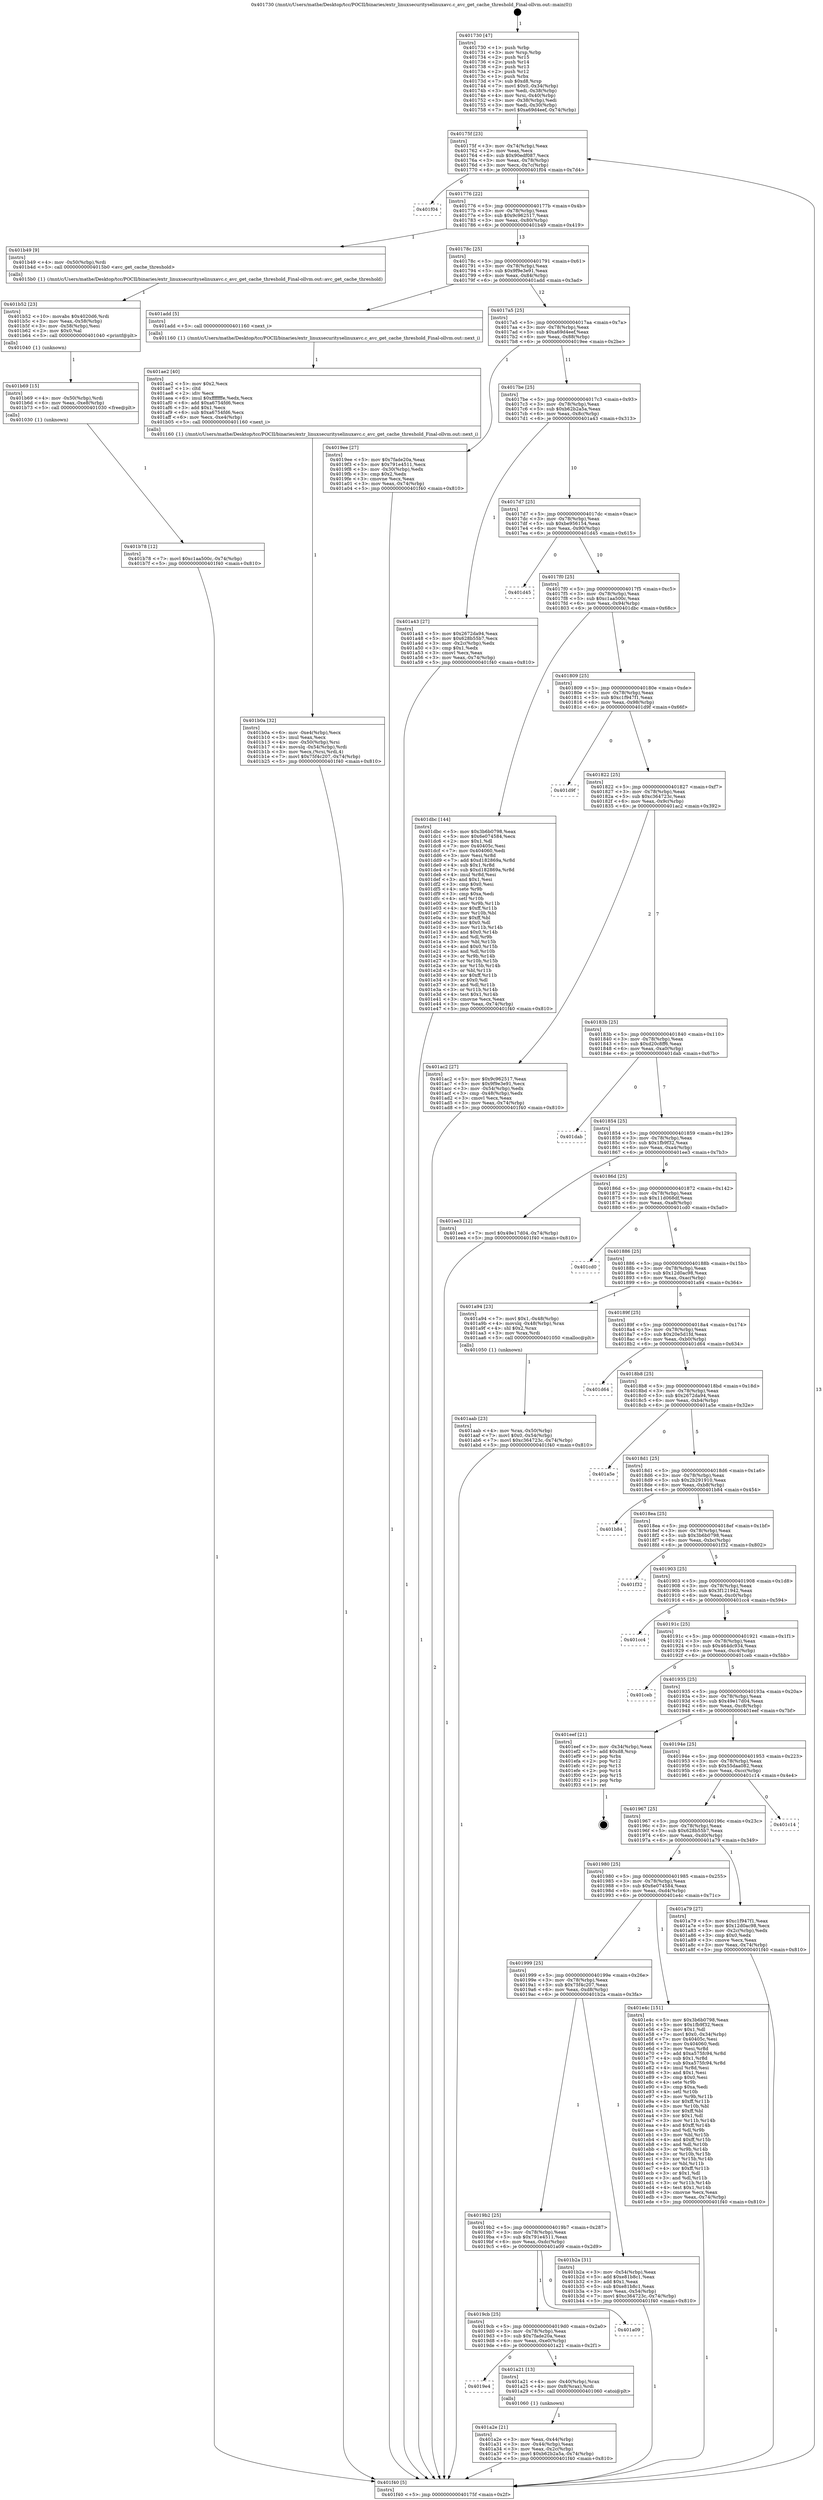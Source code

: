digraph "0x401730" {
  label = "0x401730 (/mnt/c/Users/mathe/Desktop/tcc/POCII/binaries/extr_linuxsecurityselinuxavc.c_avc_get_cache_threshold_Final-ollvm.out::main(0))"
  labelloc = "t"
  node[shape=record]

  Entry [label="",width=0.3,height=0.3,shape=circle,fillcolor=black,style=filled]
  "0x40175f" [label="{
     0x40175f [23]\l
     | [instrs]\l
     &nbsp;&nbsp;0x40175f \<+3\>: mov -0x74(%rbp),%eax\l
     &nbsp;&nbsp;0x401762 \<+2\>: mov %eax,%ecx\l
     &nbsp;&nbsp;0x401764 \<+6\>: sub $0x90edf087,%ecx\l
     &nbsp;&nbsp;0x40176a \<+3\>: mov %eax,-0x78(%rbp)\l
     &nbsp;&nbsp;0x40176d \<+3\>: mov %ecx,-0x7c(%rbp)\l
     &nbsp;&nbsp;0x401770 \<+6\>: je 0000000000401f04 \<main+0x7d4\>\l
  }"]
  "0x401f04" [label="{
     0x401f04\l
  }", style=dashed]
  "0x401776" [label="{
     0x401776 [22]\l
     | [instrs]\l
     &nbsp;&nbsp;0x401776 \<+5\>: jmp 000000000040177b \<main+0x4b\>\l
     &nbsp;&nbsp;0x40177b \<+3\>: mov -0x78(%rbp),%eax\l
     &nbsp;&nbsp;0x40177e \<+5\>: sub $0x9c962517,%eax\l
     &nbsp;&nbsp;0x401783 \<+3\>: mov %eax,-0x80(%rbp)\l
     &nbsp;&nbsp;0x401786 \<+6\>: je 0000000000401b49 \<main+0x419\>\l
  }"]
  Exit [label="",width=0.3,height=0.3,shape=circle,fillcolor=black,style=filled,peripheries=2]
  "0x401b49" [label="{
     0x401b49 [9]\l
     | [instrs]\l
     &nbsp;&nbsp;0x401b49 \<+4\>: mov -0x50(%rbp),%rdi\l
     &nbsp;&nbsp;0x401b4d \<+5\>: call 00000000004015b0 \<avc_get_cache_threshold\>\l
     | [calls]\l
     &nbsp;&nbsp;0x4015b0 \{1\} (/mnt/c/Users/mathe/Desktop/tcc/POCII/binaries/extr_linuxsecurityselinuxavc.c_avc_get_cache_threshold_Final-ollvm.out::avc_get_cache_threshold)\l
  }"]
  "0x40178c" [label="{
     0x40178c [25]\l
     | [instrs]\l
     &nbsp;&nbsp;0x40178c \<+5\>: jmp 0000000000401791 \<main+0x61\>\l
     &nbsp;&nbsp;0x401791 \<+3\>: mov -0x78(%rbp),%eax\l
     &nbsp;&nbsp;0x401794 \<+5\>: sub $0x9f9e3e91,%eax\l
     &nbsp;&nbsp;0x401799 \<+6\>: mov %eax,-0x84(%rbp)\l
     &nbsp;&nbsp;0x40179f \<+6\>: je 0000000000401add \<main+0x3ad\>\l
  }"]
  "0x401b78" [label="{
     0x401b78 [12]\l
     | [instrs]\l
     &nbsp;&nbsp;0x401b78 \<+7\>: movl $0xc1aa500c,-0x74(%rbp)\l
     &nbsp;&nbsp;0x401b7f \<+5\>: jmp 0000000000401f40 \<main+0x810\>\l
  }"]
  "0x401add" [label="{
     0x401add [5]\l
     | [instrs]\l
     &nbsp;&nbsp;0x401add \<+5\>: call 0000000000401160 \<next_i\>\l
     | [calls]\l
     &nbsp;&nbsp;0x401160 \{1\} (/mnt/c/Users/mathe/Desktop/tcc/POCII/binaries/extr_linuxsecurityselinuxavc.c_avc_get_cache_threshold_Final-ollvm.out::next_i)\l
  }"]
  "0x4017a5" [label="{
     0x4017a5 [25]\l
     | [instrs]\l
     &nbsp;&nbsp;0x4017a5 \<+5\>: jmp 00000000004017aa \<main+0x7a\>\l
     &nbsp;&nbsp;0x4017aa \<+3\>: mov -0x78(%rbp),%eax\l
     &nbsp;&nbsp;0x4017ad \<+5\>: sub $0xa69d4eef,%eax\l
     &nbsp;&nbsp;0x4017b2 \<+6\>: mov %eax,-0x88(%rbp)\l
     &nbsp;&nbsp;0x4017b8 \<+6\>: je 00000000004019ee \<main+0x2be\>\l
  }"]
  "0x401b69" [label="{
     0x401b69 [15]\l
     | [instrs]\l
     &nbsp;&nbsp;0x401b69 \<+4\>: mov -0x50(%rbp),%rdi\l
     &nbsp;&nbsp;0x401b6d \<+6\>: mov %eax,-0xe8(%rbp)\l
     &nbsp;&nbsp;0x401b73 \<+5\>: call 0000000000401030 \<free@plt\>\l
     | [calls]\l
     &nbsp;&nbsp;0x401030 \{1\} (unknown)\l
  }"]
  "0x4019ee" [label="{
     0x4019ee [27]\l
     | [instrs]\l
     &nbsp;&nbsp;0x4019ee \<+5\>: mov $0x7fade20a,%eax\l
     &nbsp;&nbsp;0x4019f3 \<+5\>: mov $0x791e4511,%ecx\l
     &nbsp;&nbsp;0x4019f8 \<+3\>: mov -0x30(%rbp),%edx\l
     &nbsp;&nbsp;0x4019fb \<+3\>: cmp $0x2,%edx\l
     &nbsp;&nbsp;0x4019fe \<+3\>: cmovne %ecx,%eax\l
     &nbsp;&nbsp;0x401a01 \<+3\>: mov %eax,-0x74(%rbp)\l
     &nbsp;&nbsp;0x401a04 \<+5\>: jmp 0000000000401f40 \<main+0x810\>\l
  }"]
  "0x4017be" [label="{
     0x4017be [25]\l
     | [instrs]\l
     &nbsp;&nbsp;0x4017be \<+5\>: jmp 00000000004017c3 \<main+0x93\>\l
     &nbsp;&nbsp;0x4017c3 \<+3\>: mov -0x78(%rbp),%eax\l
     &nbsp;&nbsp;0x4017c6 \<+5\>: sub $0xb62b2a5a,%eax\l
     &nbsp;&nbsp;0x4017cb \<+6\>: mov %eax,-0x8c(%rbp)\l
     &nbsp;&nbsp;0x4017d1 \<+6\>: je 0000000000401a43 \<main+0x313\>\l
  }"]
  "0x401f40" [label="{
     0x401f40 [5]\l
     | [instrs]\l
     &nbsp;&nbsp;0x401f40 \<+5\>: jmp 000000000040175f \<main+0x2f\>\l
  }"]
  "0x401730" [label="{
     0x401730 [47]\l
     | [instrs]\l
     &nbsp;&nbsp;0x401730 \<+1\>: push %rbp\l
     &nbsp;&nbsp;0x401731 \<+3\>: mov %rsp,%rbp\l
     &nbsp;&nbsp;0x401734 \<+2\>: push %r15\l
     &nbsp;&nbsp;0x401736 \<+2\>: push %r14\l
     &nbsp;&nbsp;0x401738 \<+2\>: push %r13\l
     &nbsp;&nbsp;0x40173a \<+2\>: push %r12\l
     &nbsp;&nbsp;0x40173c \<+1\>: push %rbx\l
     &nbsp;&nbsp;0x40173d \<+7\>: sub $0xd8,%rsp\l
     &nbsp;&nbsp;0x401744 \<+7\>: movl $0x0,-0x34(%rbp)\l
     &nbsp;&nbsp;0x40174b \<+3\>: mov %edi,-0x38(%rbp)\l
     &nbsp;&nbsp;0x40174e \<+4\>: mov %rsi,-0x40(%rbp)\l
     &nbsp;&nbsp;0x401752 \<+3\>: mov -0x38(%rbp),%edi\l
     &nbsp;&nbsp;0x401755 \<+3\>: mov %edi,-0x30(%rbp)\l
     &nbsp;&nbsp;0x401758 \<+7\>: movl $0xa69d4eef,-0x74(%rbp)\l
  }"]
  "0x401b52" [label="{
     0x401b52 [23]\l
     | [instrs]\l
     &nbsp;&nbsp;0x401b52 \<+10\>: movabs $0x4020d6,%rdi\l
     &nbsp;&nbsp;0x401b5c \<+3\>: mov %eax,-0x58(%rbp)\l
     &nbsp;&nbsp;0x401b5f \<+3\>: mov -0x58(%rbp),%esi\l
     &nbsp;&nbsp;0x401b62 \<+2\>: mov $0x0,%al\l
     &nbsp;&nbsp;0x401b64 \<+5\>: call 0000000000401040 \<printf@plt\>\l
     | [calls]\l
     &nbsp;&nbsp;0x401040 \{1\} (unknown)\l
  }"]
  "0x401a43" [label="{
     0x401a43 [27]\l
     | [instrs]\l
     &nbsp;&nbsp;0x401a43 \<+5\>: mov $0x2672da94,%eax\l
     &nbsp;&nbsp;0x401a48 \<+5\>: mov $0x628b55b7,%ecx\l
     &nbsp;&nbsp;0x401a4d \<+3\>: mov -0x2c(%rbp),%edx\l
     &nbsp;&nbsp;0x401a50 \<+3\>: cmp $0x1,%edx\l
     &nbsp;&nbsp;0x401a53 \<+3\>: cmovl %ecx,%eax\l
     &nbsp;&nbsp;0x401a56 \<+3\>: mov %eax,-0x74(%rbp)\l
     &nbsp;&nbsp;0x401a59 \<+5\>: jmp 0000000000401f40 \<main+0x810\>\l
  }"]
  "0x4017d7" [label="{
     0x4017d7 [25]\l
     | [instrs]\l
     &nbsp;&nbsp;0x4017d7 \<+5\>: jmp 00000000004017dc \<main+0xac\>\l
     &nbsp;&nbsp;0x4017dc \<+3\>: mov -0x78(%rbp),%eax\l
     &nbsp;&nbsp;0x4017df \<+5\>: sub $0xbe956154,%eax\l
     &nbsp;&nbsp;0x4017e4 \<+6\>: mov %eax,-0x90(%rbp)\l
     &nbsp;&nbsp;0x4017ea \<+6\>: je 0000000000401d45 \<main+0x615\>\l
  }"]
  "0x401b0a" [label="{
     0x401b0a [32]\l
     | [instrs]\l
     &nbsp;&nbsp;0x401b0a \<+6\>: mov -0xe4(%rbp),%ecx\l
     &nbsp;&nbsp;0x401b10 \<+3\>: imul %eax,%ecx\l
     &nbsp;&nbsp;0x401b13 \<+4\>: mov -0x50(%rbp),%rsi\l
     &nbsp;&nbsp;0x401b17 \<+4\>: movslq -0x54(%rbp),%rdi\l
     &nbsp;&nbsp;0x401b1b \<+3\>: mov %ecx,(%rsi,%rdi,4)\l
     &nbsp;&nbsp;0x401b1e \<+7\>: movl $0x75f4c207,-0x74(%rbp)\l
     &nbsp;&nbsp;0x401b25 \<+5\>: jmp 0000000000401f40 \<main+0x810\>\l
  }"]
  "0x401d45" [label="{
     0x401d45\l
  }", style=dashed]
  "0x4017f0" [label="{
     0x4017f0 [25]\l
     | [instrs]\l
     &nbsp;&nbsp;0x4017f0 \<+5\>: jmp 00000000004017f5 \<main+0xc5\>\l
     &nbsp;&nbsp;0x4017f5 \<+3\>: mov -0x78(%rbp),%eax\l
     &nbsp;&nbsp;0x4017f8 \<+5\>: sub $0xc1aa500c,%eax\l
     &nbsp;&nbsp;0x4017fd \<+6\>: mov %eax,-0x94(%rbp)\l
     &nbsp;&nbsp;0x401803 \<+6\>: je 0000000000401dbc \<main+0x68c\>\l
  }"]
  "0x401ae2" [label="{
     0x401ae2 [40]\l
     | [instrs]\l
     &nbsp;&nbsp;0x401ae2 \<+5\>: mov $0x2,%ecx\l
     &nbsp;&nbsp;0x401ae7 \<+1\>: cltd\l
     &nbsp;&nbsp;0x401ae8 \<+2\>: idiv %ecx\l
     &nbsp;&nbsp;0x401aea \<+6\>: imul $0xfffffffe,%edx,%ecx\l
     &nbsp;&nbsp;0x401af0 \<+6\>: add $0xa6754fd6,%ecx\l
     &nbsp;&nbsp;0x401af6 \<+3\>: add $0x1,%ecx\l
     &nbsp;&nbsp;0x401af9 \<+6\>: sub $0xa6754fd6,%ecx\l
     &nbsp;&nbsp;0x401aff \<+6\>: mov %ecx,-0xe4(%rbp)\l
     &nbsp;&nbsp;0x401b05 \<+5\>: call 0000000000401160 \<next_i\>\l
     | [calls]\l
     &nbsp;&nbsp;0x401160 \{1\} (/mnt/c/Users/mathe/Desktop/tcc/POCII/binaries/extr_linuxsecurityselinuxavc.c_avc_get_cache_threshold_Final-ollvm.out::next_i)\l
  }"]
  "0x401dbc" [label="{
     0x401dbc [144]\l
     | [instrs]\l
     &nbsp;&nbsp;0x401dbc \<+5\>: mov $0x3b6b0798,%eax\l
     &nbsp;&nbsp;0x401dc1 \<+5\>: mov $0x6e074584,%ecx\l
     &nbsp;&nbsp;0x401dc6 \<+2\>: mov $0x1,%dl\l
     &nbsp;&nbsp;0x401dc8 \<+7\>: mov 0x40405c,%esi\l
     &nbsp;&nbsp;0x401dcf \<+7\>: mov 0x404060,%edi\l
     &nbsp;&nbsp;0x401dd6 \<+3\>: mov %esi,%r8d\l
     &nbsp;&nbsp;0x401dd9 \<+7\>: add $0xd182869a,%r8d\l
     &nbsp;&nbsp;0x401de0 \<+4\>: sub $0x1,%r8d\l
     &nbsp;&nbsp;0x401de4 \<+7\>: sub $0xd182869a,%r8d\l
     &nbsp;&nbsp;0x401deb \<+4\>: imul %r8d,%esi\l
     &nbsp;&nbsp;0x401def \<+3\>: and $0x1,%esi\l
     &nbsp;&nbsp;0x401df2 \<+3\>: cmp $0x0,%esi\l
     &nbsp;&nbsp;0x401df5 \<+4\>: sete %r9b\l
     &nbsp;&nbsp;0x401df9 \<+3\>: cmp $0xa,%edi\l
     &nbsp;&nbsp;0x401dfc \<+4\>: setl %r10b\l
     &nbsp;&nbsp;0x401e00 \<+3\>: mov %r9b,%r11b\l
     &nbsp;&nbsp;0x401e03 \<+4\>: xor $0xff,%r11b\l
     &nbsp;&nbsp;0x401e07 \<+3\>: mov %r10b,%bl\l
     &nbsp;&nbsp;0x401e0a \<+3\>: xor $0xff,%bl\l
     &nbsp;&nbsp;0x401e0d \<+3\>: xor $0x0,%dl\l
     &nbsp;&nbsp;0x401e10 \<+3\>: mov %r11b,%r14b\l
     &nbsp;&nbsp;0x401e13 \<+4\>: and $0x0,%r14b\l
     &nbsp;&nbsp;0x401e17 \<+3\>: and %dl,%r9b\l
     &nbsp;&nbsp;0x401e1a \<+3\>: mov %bl,%r15b\l
     &nbsp;&nbsp;0x401e1d \<+4\>: and $0x0,%r15b\l
     &nbsp;&nbsp;0x401e21 \<+3\>: and %dl,%r10b\l
     &nbsp;&nbsp;0x401e24 \<+3\>: or %r9b,%r14b\l
     &nbsp;&nbsp;0x401e27 \<+3\>: or %r10b,%r15b\l
     &nbsp;&nbsp;0x401e2a \<+3\>: xor %r15b,%r14b\l
     &nbsp;&nbsp;0x401e2d \<+3\>: or %bl,%r11b\l
     &nbsp;&nbsp;0x401e30 \<+4\>: xor $0xff,%r11b\l
     &nbsp;&nbsp;0x401e34 \<+3\>: or $0x0,%dl\l
     &nbsp;&nbsp;0x401e37 \<+3\>: and %dl,%r11b\l
     &nbsp;&nbsp;0x401e3a \<+3\>: or %r11b,%r14b\l
     &nbsp;&nbsp;0x401e3d \<+4\>: test $0x1,%r14b\l
     &nbsp;&nbsp;0x401e41 \<+3\>: cmovne %ecx,%eax\l
     &nbsp;&nbsp;0x401e44 \<+3\>: mov %eax,-0x74(%rbp)\l
     &nbsp;&nbsp;0x401e47 \<+5\>: jmp 0000000000401f40 \<main+0x810\>\l
  }"]
  "0x401809" [label="{
     0x401809 [25]\l
     | [instrs]\l
     &nbsp;&nbsp;0x401809 \<+5\>: jmp 000000000040180e \<main+0xde\>\l
     &nbsp;&nbsp;0x40180e \<+3\>: mov -0x78(%rbp),%eax\l
     &nbsp;&nbsp;0x401811 \<+5\>: sub $0xc1f947f1,%eax\l
     &nbsp;&nbsp;0x401816 \<+6\>: mov %eax,-0x98(%rbp)\l
     &nbsp;&nbsp;0x40181c \<+6\>: je 0000000000401d9f \<main+0x66f\>\l
  }"]
  "0x401aab" [label="{
     0x401aab [23]\l
     | [instrs]\l
     &nbsp;&nbsp;0x401aab \<+4\>: mov %rax,-0x50(%rbp)\l
     &nbsp;&nbsp;0x401aaf \<+7\>: movl $0x0,-0x54(%rbp)\l
     &nbsp;&nbsp;0x401ab6 \<+7\>: movl $0xc364723c,-0x74(%rbp)\l
     &nbsp;&nbsp;0x401abd \<+5\>: jmp 0000000000401f40 \<main+0x810\>\l
  }"]
  "0x401d9f" [label="{
     0x401d9f\l
  }", style=dashed]
  "0x401822" [label="{
     0x401822 [25]\l
     | [instrs]\l
     &nbsp;&nbsp;0x401822 \<+5\>: jmp 0000000000401827 \<main+0xf7\>\l
     &nbsp;&nbsp;0x401827 \<+3\>: mov -0x78(%rbp),%eax\l
     &nbsp;&nbsp;0x40182a \<+5\>: sub $0xc364723c,%eax\l
     &nbsp;&nbsp;0x40182f \<+6\>: mov %eax,-0x9c(%rbp)\l
     &nbsp;&nbsp;0x401835 \<+6\>: je 0000000000401ac2 \<main+0x392\>\l
  }"]
  "0x401a2e" [label="{
     0x401a2e [21]\l
     | [instrs]\l
     &nbsp;&nbsp;0x401a2e \<+3\>: mov %eax,-0x44(%rbp)\l
     &nbsp;&nbsp;0x401a31 \<+3\>: mov -0x44(%rbp),%eax\l
     &nbsp;&nbsp;0x401a34 \<+3\>: mov %eax,-0x2c(%rbp)\l
     &nbsp;&nbsp;0x401a37 \<+7\>: movl $0xb62b2a5a,-0x74(%rbp)\l
     &nbsp;&nbsp;0x401a3e \<+5\>: jmp 0000000000401f40 \<main+0x810\>\l
  }"]
  "0x401ac2" [label="{
     0x401ac2 [27]\l
     | [instrs]\l
     &nbsp;&nbsp;0x401ac2 \<+5\>: mov $0x9c962517,%eax\l
     &nbsp;&nbsp;0x401ac7 \<+5\>: mov $0x9f9e3e91,%ecx\l
     &nbsp;&nbsp;0x401acc \<+3\>: mov -0x54(%rbp),%edx\l
     &nbsp;&nbsp;0x401acf \<+3\>: cmp -0x48(%rbp),%edx\l
     &nbsp;&nbsp;0x401ad2 \<+3\>: cmovl %ecx,%eax\l
     &nbsp;&nbsp;0x401ad5 \<+3\>: mov %eax,-0x74(%rbp)\l
     &nbsp;&nbsp;0x401ad8 \<+5\>: jmp 0000000000401f40 \<main+0x810\>\l
  }"]
  "0x40183b" [label="{
     0x40183b [25]\l
     | [instrs]\l
     &nbsp;&nbsp;0x40183b \<+5\>: jmp 0000000000401840 \<main+0x110\>\l
     &nbsp;&nbsp;0x401840 \<+3\>: mov -0x78(%rbp),%eax\l
     &nbsp;&nbsp;0x401843 \<+5\>: sub $0xd20c8ff6,%eax\l
     &nbsp;&nbsp;0x401848 \<+6\>: mov %eax,-0xa0(%rbp)\l
     &nbsp;&nbsp;0x40184e \<+6\>: je 0000000000401dab \<main+0x67b\>\l
  }"]
  "0x4019e4" [label="{
     0x4019e4\l
  }", style=dashed]
  "0x401dab" [label="{
     0x401dab\l
  }", style=dashed]
  "0x401854" [label="{
     0x401854 [25]\l
     | [instrs]\l
     &nbsp;&nbsp;0x401854 \<+5\>: jmp 0000000000401859 \<main+0x129\>\l
     &nbsp;&nbsp;0x401859 \<+3\>: mov -0x78(%rbp),%eax\l
     &nbsp;&nbsp;0x40185c \<+5\>: sub $0x1fb9f32,%eax\l
     &nbsp;&nbsp;0x401861 \<+6\>: mov %eax,-0xa4(%rbp)\l
     &nbsp;&nbsp;0x401867 \<+6\>: je 0000000000401ee3 \<main+0x7b3\>\l
  }"]
  "0x401a21" [label="{
     0x401a21 [13]\l
     | [instrs]\l
     &nbsp;&nbsp;0x401a21 \<+4\>: mov -0x40(%rbp),%rax\l
     &nbsp;&nbsp;0x401a25 \<+4\>: mov 0x8(%rax),%rdi\l
     &nbsp;&nbsp;0x401a29 \<+5\>: call 0000000000401060 \<atoi@plt\>\l
     | [calls]\l
     &nbsp;&nbsp;0x401060 \{1\} (unknown)\l
  }"]
  "0x401ee3" [label="{
     0x401ee3 [12]\l
     | [instrs]\l
     &nbsp;&nbsp;0x401ee3 \<+7\>: movl $0x49e17d04,-0x74(%rbp)\l
     &nbsp;&nbsp;0x401eea \<+5\>: jmp 0000000000401f40 \<main+0x810\>\l
  }"]
  "0x40186d" [label="{
     0x40186d [25]\l
     | [instrs]\l
     &nbsp;&nbsp;0x40186d \<+5\>: jmp 0000000000401872 \<main+0x142\>\l
     &nbsp;&nbsp;0x401872 \<+3\>: mov -0x78(%rbp),%eax\l
     &nbsp;&nbsp;0x401875 \<+5\>: sub $0x11d068df,%eax\l
     &nbsp;&nbsp;0x40187a \<+6\>: mov %eax,-0xa8(%rbp)\l
     &nbsp;&nbsp;0x401880 \<+6\>: je 0000000000401cd0 \<main+0x5a0\>\l
  }"]
  "0x4019cb" [label="{
     0x4019cb [25]\l
     | [instrs]\l
     &nbsp;&nbsp;0x4019cb \<+5\>: jmp 00000000004019d0 \<main+0x2a0\>\l
     &nbsp;&nbsp;0x4019d0 \<+3\>: mov -0x78(%rbp),%eax\l
     &nbsp;&nbsp;0x4019d3 \<+5\>: sub $0x7fade20a,%eax\l
     &nbsp;&nbsp;0x4019d8 \<+6\>: mov %eax,-0xe0(%rbp)\l
     &nbsp;&nbsp;0x4019de \<+6\>: je 0000000000401a21 \<main+0x2f1\>\l
  }"]
  "0x401cd0" [label="{
     0x401cd0\l
  }", style=dashed]
  "0x401886" [label="{
     0x401886 [25]\l
     | [instrs]\l
     &nbsp;&nbsp;0x401886 \<+5\>: jmp 000000000040188b \<main+0x15b\>\l
     &nbsp;&nbsp;0x40188b \<+3\>: mov -0x78(%rbp),%eax\l
     &nbsp;&nbsp;0x40188e \<+5\>: sub $0x12d0ac98,%eax\l
     &nbsp;&nbsp;0x401893 \<+6\>: mov %eax,-0xac(%rbp)\l
     &nbsp;&nbsp;0x401899 \<+6\>: je 0000000000401a94 \<main+0x364\>\l
  }"]
  "0x401a09" [label="{
     0x401a09\l
  }", style=dashed]
  "0x401a94" [label="{
     0x401a94 [23]\l
     | [instrs]\l
     &nbsp;&nbsp;0x401a94 \<+7\>: movl $0x1,-0x48(%rbp)\l
     &nbsp;&nbsp;0x401a9b \<+4\>: movslq -0x48(%rbp),%rax\l
     &nbsp;&nbsp;0x401a9f \<+4\>: shl $0x2,%rax\l
     &nbsp;&nbsp;0x401aa3 \<+3\>: mov %rax,%rdi\l
     &nbsp;&nbsp;0x401aa6 \<+5\>: call 0000000000401050 \<malloc@plt\>\l
     | [calls]\l
     &nbsp;&nbsp;0x401050 \{1\} (unknown)\l
  }"]
  "0x40189f" [label="{
     0x40189f [25]\l
     | [instrs]\l
     &nbsp;&nbsp;0x40189f \<+5\>: jmp 00000000004018a4 \<main+0x174\>\l
     &nbsp;&nbsp;0x4018a4 \<+3\>: mov -0x78(%rbp),%eax\l
     &nbsp;&nbsp;0x4018a7 \<+5\>: sub $0x20e5d1fd,%eax\l
     &nbsp;&nbsp;0x4018ac \<+6\>: mov %eax,-0xb0(%rbp)\l
     &nbsp;&nbsp;0x4018b2 \<+6\>: je 0000000000401d64 \<main+0x634\>\l
  }"]
  "0x4019b2" [label="{
     0x4019b2 [25]\l
     | [instrs]\l
     &nbsp;&nbsp;0x4019b2 \<+5\>: jmp 00000000004019b7 \<main+0x287\>\l
     &nbsp;&nbsp;0x4019b7 \<+3\>: mov -0x78(%rbp),%eax\l
     &nbsp;&nbsp;0x4019ba \<+5\>: sub $0x791e4511,%eax\l
     &nbsp;&nbsp;0x4019bf \<+6\>: mov %eax,-0xdc(%rbp)\l
     &nbsp;&nbsp;0x4019c5 \<+6\>: je 0000000000401a09 \<main+0x2d9\>\l
  }"]
  "0x401d64" [label="{
     0x401d64\l
  }", style=dashed]
  "0x4018b8" [label="{
     0x4018b8 [25]\l
     | [instrs]\l
     &nbsp;&nbsp;0x4018b8 \<+5\>: jmp 00000000004018bd \<main+0x18d\>\l
     &nbsp;&nbsp;0x4018bd \<+3\>: mov -0x78(%rbp),%eax\l
     &nbsp;&nbsp;0x4018c0 \<+5\>: sub $0x2672da94,%eax\l
     &nbsp;&nbsp;0x4018c5 \<+6\>: mov %eax,-0xb4(%rbp)\l
     &nbsp;&nbsp;0x4018cb \<+6\>: je 0000000000401a5e \<main+0x32e\>\l
  }"]
  "0x401b2a" [label="{
     0x401b2a [31]\l
     | [instrs]\l
     &nbsp;&nbsp;0x401b2a \<+3\>: mov -0x54(%rbp),%eax\l
     &nbsp;&nbsp;0x401b2d \<+5\>: add $0xe81b8c1,%eax\l
     &nbsp;&nbsp;0x401b32 \<+3\>: add $0x1,%eax\l
     &nbsp;&nbsp;0x401b35 \<+5\>: sub $0xe81b8c1,%eax\l
     &nbsp;&nbsp;0x401b3a \<+3\>: mov %eax,-0x54(%rbp)\l
     &nbsp;&nbsp;0x401b3d \<+7\>: movl $0xc364723c,-0x74(%rbp)\l
     &nbsp;&nbsp;0x401b44 \<+5\>: jmp 0000000000401f40 \<main+0x810\>\l
  }"]
  "0x401a5e" [label="{
     0x401a5e\l
  }", style=dashed]
  "0x4018d1" [label="{
     0x4018d1 [25]\l
     | [instrs]\l
     &nbsp;&nbsp;0x4018d1 \<+5\>: jmp 00000000004018d6 \<main+0x1a6\>\l
     &nbsp;&nbsp;0x4018d6 \<+3\>: mov -0x78(%rbp),%eax\l
     &nbsp;&nbsp;0x4018d9 \<+5\>: sub $0x2b291910,%eax\l
     &nbsp;&nbsp;0x4018de \<+6\>: mov %eax,-0xb8(%rbp)\l
     &nbsp;&nbsp;0x4018e4 \<+6\>: je 0000000000401b84 \<main+0x454\>\l
  }"]
  "0x401999" [label="{
     0x401999 [25]\l
     | [instrs]\l
     &nbsp;&nbsp;0x401999 \<+5\>: jmp 000000000040199e \<main+0x26e\>\l
     &nbsp;&nbsp;0x40199e \<+3\>: mov -0x78(%rbp),%eax\l
     &nbsp;&nbsp;0x4019a1 \<+5\>: sub $0x75f4c207,%eax\l
     &nbsp;&nbsp;0x4019a6 \<+6\>: mov %eax,-0xd8(%rbp)\l
     &nbsp;&nbsp;0x4019ac \<+6\>: je 0000000000401b2a \<main+0x3fa\>\l
  }"]
  "0x401b84" [label="{
     0x401b84\l
  }", style=dashed]
  "0x4018ea" [label="{
     0x4018ea [25]\l
     | [instrs]\l
     &nbsp;&nbsp;0x4018ea \<+5\>: jmp 00000000004018ef \<main+0x1bf\>\l
     &nbsp;&nbsp;0x4018ef \<+3\>: mov -0x78(%rbp),%eax\l
     &nbsp;&nbsp;0x4018f2 \<+5\>: sub $0x3b6b0798,%eax\l
     &nbsp;&nbsp;0x4018f7 \<+6\>: mov %eax,-0xbc(%rbp)\l
     &nbsp;&nbsp;0x4018fd \<+6\>: je 0000000000401f32 \<main+0x802\>\l
  }"]
  "0x401e4c" [label="{
     0x401e4c [151]\l
     | [instrs]\l
     &nbsp;&nbsp;0x401e4c \<+5\>: mov $0x3b6b0798,%eax\l
     &nbsp;&nbsp;0x401e51 \<+5\>: mov $0x1fb9f32,%ecx\l
     &nbsp;&nbsp;0x401e56 \<+2\>: mov $0x1,%dl\l
     &nbsp;&nbsp;0x401e58 \<+7\>: movl $0x0,-0x34(%rbp)\l
     &nbsp;&nbsp;0x401e5f \<+7\>: mov 0x40405c,%esi\l
     &nbsp;&nbsp;0x401e66 \<+7\>: mov 0x404060,%edi\l
     &nbsp;&nbsp;0x401e6d \<+3\>: mov %esi,%r8d\l
     &nbsp;&nbsp;0x401e70 \<+7\>: add $0xa575fc94,%r8d\l
     &nbsp;&nbsp;0x401e77 \<+4\>: sub $0x1,%r8d\l
     &nbsp;&nbsp;0x401e7b \<+7\>: sub $0xa575fc94,%r8d\l
     &nbsp;&nbsp;0x401e82 \<+4\>: imul %r8d,%esi\l
     &nbsp;&nbsp;0x401e86 \<+3\>: and $0x1,%esi\l
     &nbsp;&nbsp;0x401e89 \<+3\>: cmp $0x0,%esi\l
     &nbsp;&nbsp;0x401e8c \<+4\>: sete %r9b\l
     &nbsp;&nbsp;0x401e90 \<+3\>: cmp $0xa,%edi\l
     &nbsp;&nbsp;0x401e93 \<+4\>: setl %r10b\l
     &nbsp;&nbsp;0x401e97 \<+3\>: mov %r9b,%r11b\l
     &nbsp;&nbsp;0x401e9a \<+4\>: xor $0xff,%r11b\l
     &nbsp;&nbsp;0x401e9e \<+3\>: mov %r10b,%bl\l
     &nbsp;&nbsp;0x401ea1 \<+3\>: xor $0xff,%bl\l
     &nbsp;&nbsp;0x401ea4 \<+3\>: xor $0x1,%dl\l
     &nbsp;&nbsp;0x401ea7 \<+3\>: mov %r11b,%r14b\l
     &nbsp;&nbsp;0x401eaa \<+4\>: and $0xff,%r14b\l
     &nbsp;&nbsp;0x401eae \<+3\>: and %dl,%r9b\l
     &nbsp;&nbsp;0x401eb1 \<+3\>: mov %bl,%r15b\l
     &nbsp;&nbsp;0x401eb4 \<+4\>: and $0xff,%r15b\l
     &nbsp;&nbsp;0x401eb8 \<+3\>: and %dl,%r10b\l
     &nbsp;&nbsp;0x401ebb \<+3\>: or %r9b,%r14b\l
     &nbsp;&nbsp;0x401ebe \<+3\>: or %r10b,%r15b\l
     &nbsp;&nbsp;0x401ec1 \<+3\>: xor %r15b,%r14b\l
     &nbsp;&nbsp;0x401ec4 \<+3\>: or %bl,%r11b\l
     &nbsp;&nbsp;0x401ec7 \<+4\>: xor $0xff,%r11b\l
     &nbsp;&nbsp;0x401ecb \<+3\>: or $0x1,%dl\l
     &nbsp;&nbsp;0x401ece \<+3\>: and %dl,%r11b\l
     &nbsp;&nbsp;0x401ed1 \<+3\>: or %r11b,%r14b\l
     &nbsp;&nbsp;0x401ed4 \<+4\>: test $0x1,%r14b\l
     &nbsp;&nbsp;0x401ed8 \<+3\>: cmovne %ecx,%eax\l
     &nbsp;&nbsp;0x401edb \<+3\>: mov %eax,-0x74(%rbp)\l
     &nbsp;&nbsp;0x401ede \<+5\>: jmp 0000000000401f40 \<main+0x810\>\l
  }"]
  "0x401f32" [label="{
     0x401f32\l
  }", style=dashed]
  "0x401903" [label="{
     0x401903 [25]\l
     | [instrs]\l
     &nbsp;&nbsp;0x401903 \<+5\>: jmp 0000000000401908 \<main+0x1d8\>\l
     &nbsp;&nbsp;0x401908 \<+3\>: mov -0x78(%rbp),%eax\l
     &nbsp;&nbsp;0x40190b \<+5\>: sub $0x3f121942,%eax\l
     &nbsp;&nbsp;0x401910 \<+6\>: mov %eax,-0xc0(%rbp)\l
     &nbsp;&nbsp;0x401916 \<+6\>: je 0000000000401cc4 \<main+0x594\>\l
  }"]
  "0x401980" [label="{
     0x401980 [25]\l
     | [instrs]\l
     &nbsp;&nbsp;0x401980 \<+5\>: jmp 0000000000401985 \<main+0x255\>\l
     &nbsp;&nbsp;0x401985 \<+3\>: mov -0x78(%rbp),%eax\l
     &nbsp;&nbsp;0x401988 \<+5\>: sub $0x6e074584,%eax\l
     &nbsp;&nbsp;0x40198d \<+6\>: mov %eax,-0xd4(%rbp)\l
     &nbsp;&nbsp;0x401993 \<+6\>: je 0000000000401e4c \<main+0x71c\>\l
  }"]
  "0x401cc4" [label="{
     0x401cc4\l
  }", style=dashed]
  "0x40191c" [label="{
     0x40191c [25]\l
     | [instrs]\l
     &nbsp;&nbsp;0x40191c \<+5\>: jmp 0000000000401921 \<main+0x1f1\>\l
     &nbsp;&nbsp;0x401921 \<+3\>: mov -0x78(%rbp),%eax\l
     &nbsp;&nbsp;0x401924 \<+5\>: sub $0x464dc934,%eax\l
     &nbsp;&nbsp;0x401929 \<+6\>: mov %eax,-0xc4(%rbp)\l
     &nbsp;&nbsp;0x40192f \<+6\>: je 0000000000401ceb \<main+0x5bb\>\l
  }"]
  "0x401a79" [label="{
     0x401a79 [27]\l
     | [instrs]\l
     &nbsp;&nbsp;0x401a79 \<+5\>: mov $0xc1f947f1,%eax\l
     &nbsp;&nbsp;0x401a7e \<+5\>: mov $0x12d0ac98,%ecx\l
     &nbsp;&nbsp;0x401a83 \<+3\>: mov -0x2c(%rbp),%edx\l
     &nbsp;&nbsp;0x401a86 \<+3\>: cmp $0x0,%edx\l
     &nbsp;&nbsp;0x401a89 \<+3\>: cmove %ecx,%eax\l
     &nbsp;&nbsp;0x401a8c \<+3\>: mov %eax,-0x74(%rbp)\l
     &nbsp;&nbsp;0x401a8f \<+5\>: jmp 0000000000401f40 \<main+0x810\>\l
  }"]
  "0x401ceb" [label="{
     0x401ceb\l
  }", style=dashed]
  "0x401935" [label="{
     0x401935 [25]\l
     | [instrs]\l
     &nbsp;&nbsp;0x401935 \<+5\>: jmp 000000000040193a \<main+0x20a\>\l
     &nbsp;&nbsp;0x40193a \<+3\>: mov -0x78(%rbp),%eax\l
     &nbsp;&nbsp;0x40193d \<+5\>: sub $0x49e17d04,%eax\l
     &nbsp;&nbsp;0x401942 \<+6\>: mov %eax,-0xc8(%rbp)\l
     &nbsp;&nbsp;0x401948 \<+6\>: je 0000000000401eef \<main+0x7bf\>\l
  }"]
  "0x401967" [label="{
     0x401967 [25]\l
     | [instrs]\l
     &nbsp;&nbsp;0x401967 \<+5\>: jmp 000000000040196c \<main+0x23c\>\l
     &nbsp;&nbsp;0x40196c \<+3\>: mov -0x78(%rbp),%eax\l
     &nbsp;&nbsp;0x40196f \<+5\>: sub $0x628b55b7,%eax\l
     &nbsp;&nbsp;0x401974 \<+6\>: mov %eax,-0xd0(%rbp)\l
     &nbsp;&nbsp;0x40197a \<+6\>: je 0000000000401a79 \<main+0x349\>\l
  }"]
  "0x401eef" [label="{
     0x401eef [21]\l
     | [instrs]\l
     &nbsp;&nbsp;0x401eef \<+3\>: mov -0x34(%rbp),%eax\l
     &nbsp;&nbsp;0x401ef2 \<+7\>: add $0xd8,%rsp\l
     &nbsp;&nbsp;0x401ef9 \<+1\>: pop %rbx\l
     &nbsp;&nbsp;0x401efa \<+2\>: pop %r12\l
     &nbsp;&nbsp;0x401efc \<+2\>: pop %r13\l
     &nbsp;&nbsp;0x401efe \<+2\>: pop %r14\l
     &nbsp;&nbsp;0x401f00 \<+2\>: pop %r15\l
     &nbsp;&nbsp;0x401f02 \<+1\>: pop %rbp\l
     &nbsp;&nbsp;0x401f03 \<+1\>: ret\l
  }"]
  "0x40194e" [label="{
     0x40194e [25]\l
     | [instrs]\l
     &nbsp;&nbsp;0x40194e \<+5\>: jmp 0000000000401953 \<main+0x223\>\l
     &nbsp;&nbsp;0x401953 \<+3\>: mov -0x78(%rbp),%eax\l
     &nbsp;&nbsp;0x401956 \<+5\>: sub $0x55daa082,%eax\l
     &nbsp;&nbsp;0x40195b \<+6\>: mov %eax,-0xcc(%rbp)\l
     &nbsp;&nbsp;0x401961 \<+6\>: je 0000000000401c14 \<main+0x4e4\>\l
  }"]
  "0x401c14" [label="{
     0x401c14\l
  }", style=dashed]
  Entry -> "0x401730" [label=" 1"]
  "0x40175f" -> "0x401f04" [label=" 0"]
  "0x40175f" -> "0x401776" [label=" 14"]
  "0x401eef" -> Exit [label=" 1"]
  "0x401776" -> "0x401b49" [label=" 1"]
  "0x401776" -> "0x40178c" [label=" 13"]
  "0x401ee3" -> "0x401f40" [label=" 1"]
  "0x40178c" -> "0x401add" [label=" 1"]
  "0x40178c" -> "0x4017a5" [label=" 12"]
  "0x401e4c" -> "0x401f40" [label=" 1"]
  "0x4017a5" -> "0x4019ee" [label=" 1"]
  "0x4017a5" -> "0x4017be" [label=" 11"]
  "0x4019ee" -> "0x401f40" [label=" 1"]
  "0x401730" -> "0x40175f" [label=" 1"]
  "0x401f40" -> "0x40175f" [label=" 13"]
  "0x401dbc" -> "0x401f40" [label=" 1"]
  "0x4017be" -> "0x401a43" [label=" 1"]
  "0x4017be" -> "0x4017d7" [label=" 10"]
  "0x401b78" -> "0x401f40" [label=" 1"]
  "0x4017d7" -> "0x401d45" [label=" 0"]
  "0x4017d7" -> "0x4017f0" [label=" 10"]
  "0x401b69" -> "0x401b78" [label=" 1"]
  "0x4017f0" -> "0x401dbc" [label=" 1"]
  "0x4017f0" -> "0x401809" [label=" 9"]
  "0x401b52" -> "0x401b69" [label=" 1"]
  "0x401809" -> "0x401d9f" [label=" 0"]
  "0x401809" -> "0x401822" [label=" 9"]
  "0x401b49" -> "0x401b52" [label=" 1"]
  "0x401822" -> "0x401ac2" [label=" 2"]
  "0x401822" -> "0x40183b" [label=" 7"]
  "0x401b2a" -> "0x401f40" [label=" 1"]
  "0x40183b" -> "0x401dab" [label=" 0"]
  "0x40183b" -> "0x401854" [label=" 7"]
  "0x401b0a" -> "0x401f40" [label=" 1"]
  "0x401854" -> "0x401ee3" [label=" 1"]
  "0x401854" -> "0x40186d" [label=" 6"]
  "0x401ae2" -> "0x401b0a" [label=" 1"]
  "0x40186d" -> "0x401cd0" [label=" 0"]
  "0x40186d" -> "0x401886" [label=" 6"]
  "0x401ac2" -> "0x401f40" [label=" 2"]
  "0x401886" -> "0x401a94" [label=" 1"]
  "0x401886" -> "0x40189f" [label=" 5"]
  "0x401aab" -> "0x401f40" [label=" 1"]
  "0x40189f" -> "0x401d64" [label=" 0"]
  "0x40189f" -> "0x4018b8" [label=" 5"]
  "0x401a79" -> "0x401f40" [label=" 1"]
  "0x4018b8" -> "0x401a5e" [label=" 0"]
  "0x4018b8" -> "0x4018d1" [label=" 5"]
  "0x401a43" -> "0x401f40" [label=" 1"]
  "0x4018d1" -> "0x401b84" [label=" 0"]
  "0x4018d1" -> "0x4018ea" [label=" 5"]
  "0x401a21" -> "0x401a2e" [label=" 1"]
  "0x4018ea" -> "0x401f32" [label=" 0"]
  "0x4018ea" -> "0x401903" [label=" 5"]
  "0x4019cb" -> "0x4019e4" [label=" 0"]
  "0x401903" -> "0x401cc4" [label=" 0"]
  "0x401903" -> "0x40191c" [label=" 5"]
  "0x401add" -> "0x401ae2" [label=" 1"]
  "0x40191c" -> "0x401ceb" [label=" 0"]
  "0x40191c" -> "0x401935" [label=" 5"]
  "0x4019b2" -> "0x4019cb" [label=" 1"]
  "0x401935" -> "0x401eef" [label=" 1"]
  "0x401935" -> "0x40194e" [label=" 4"]
  "0x401a94" -> "0x401aab" [label=" 1"]
  "0x40194e" -> "0x401c14" [label=" 0"]
  "0x40194e" -> "0x401967" [label=" 4"]
  "0x4019b2" -> "0x401a09" [label=" 0"]
  "0x401967" -> "0x401a79" [label=" 1"]
  "0x401967" -> "0x401980" [label=" 3"]
  "0x4019cb" -> "0x401a21" [label=" 1"]
  "0x401980" -> "0x401e4c" [label=" 1"]
  "0x401980" -> "0x401999" [label=" 2"]
  "0x401a2e" -> "0x401f40" [label=" 1"]
  "0x401999" -> "0x401b2a" [label=" 1"]
  "0x401999" -> "0x4019b2" [label=" 1"]
}
